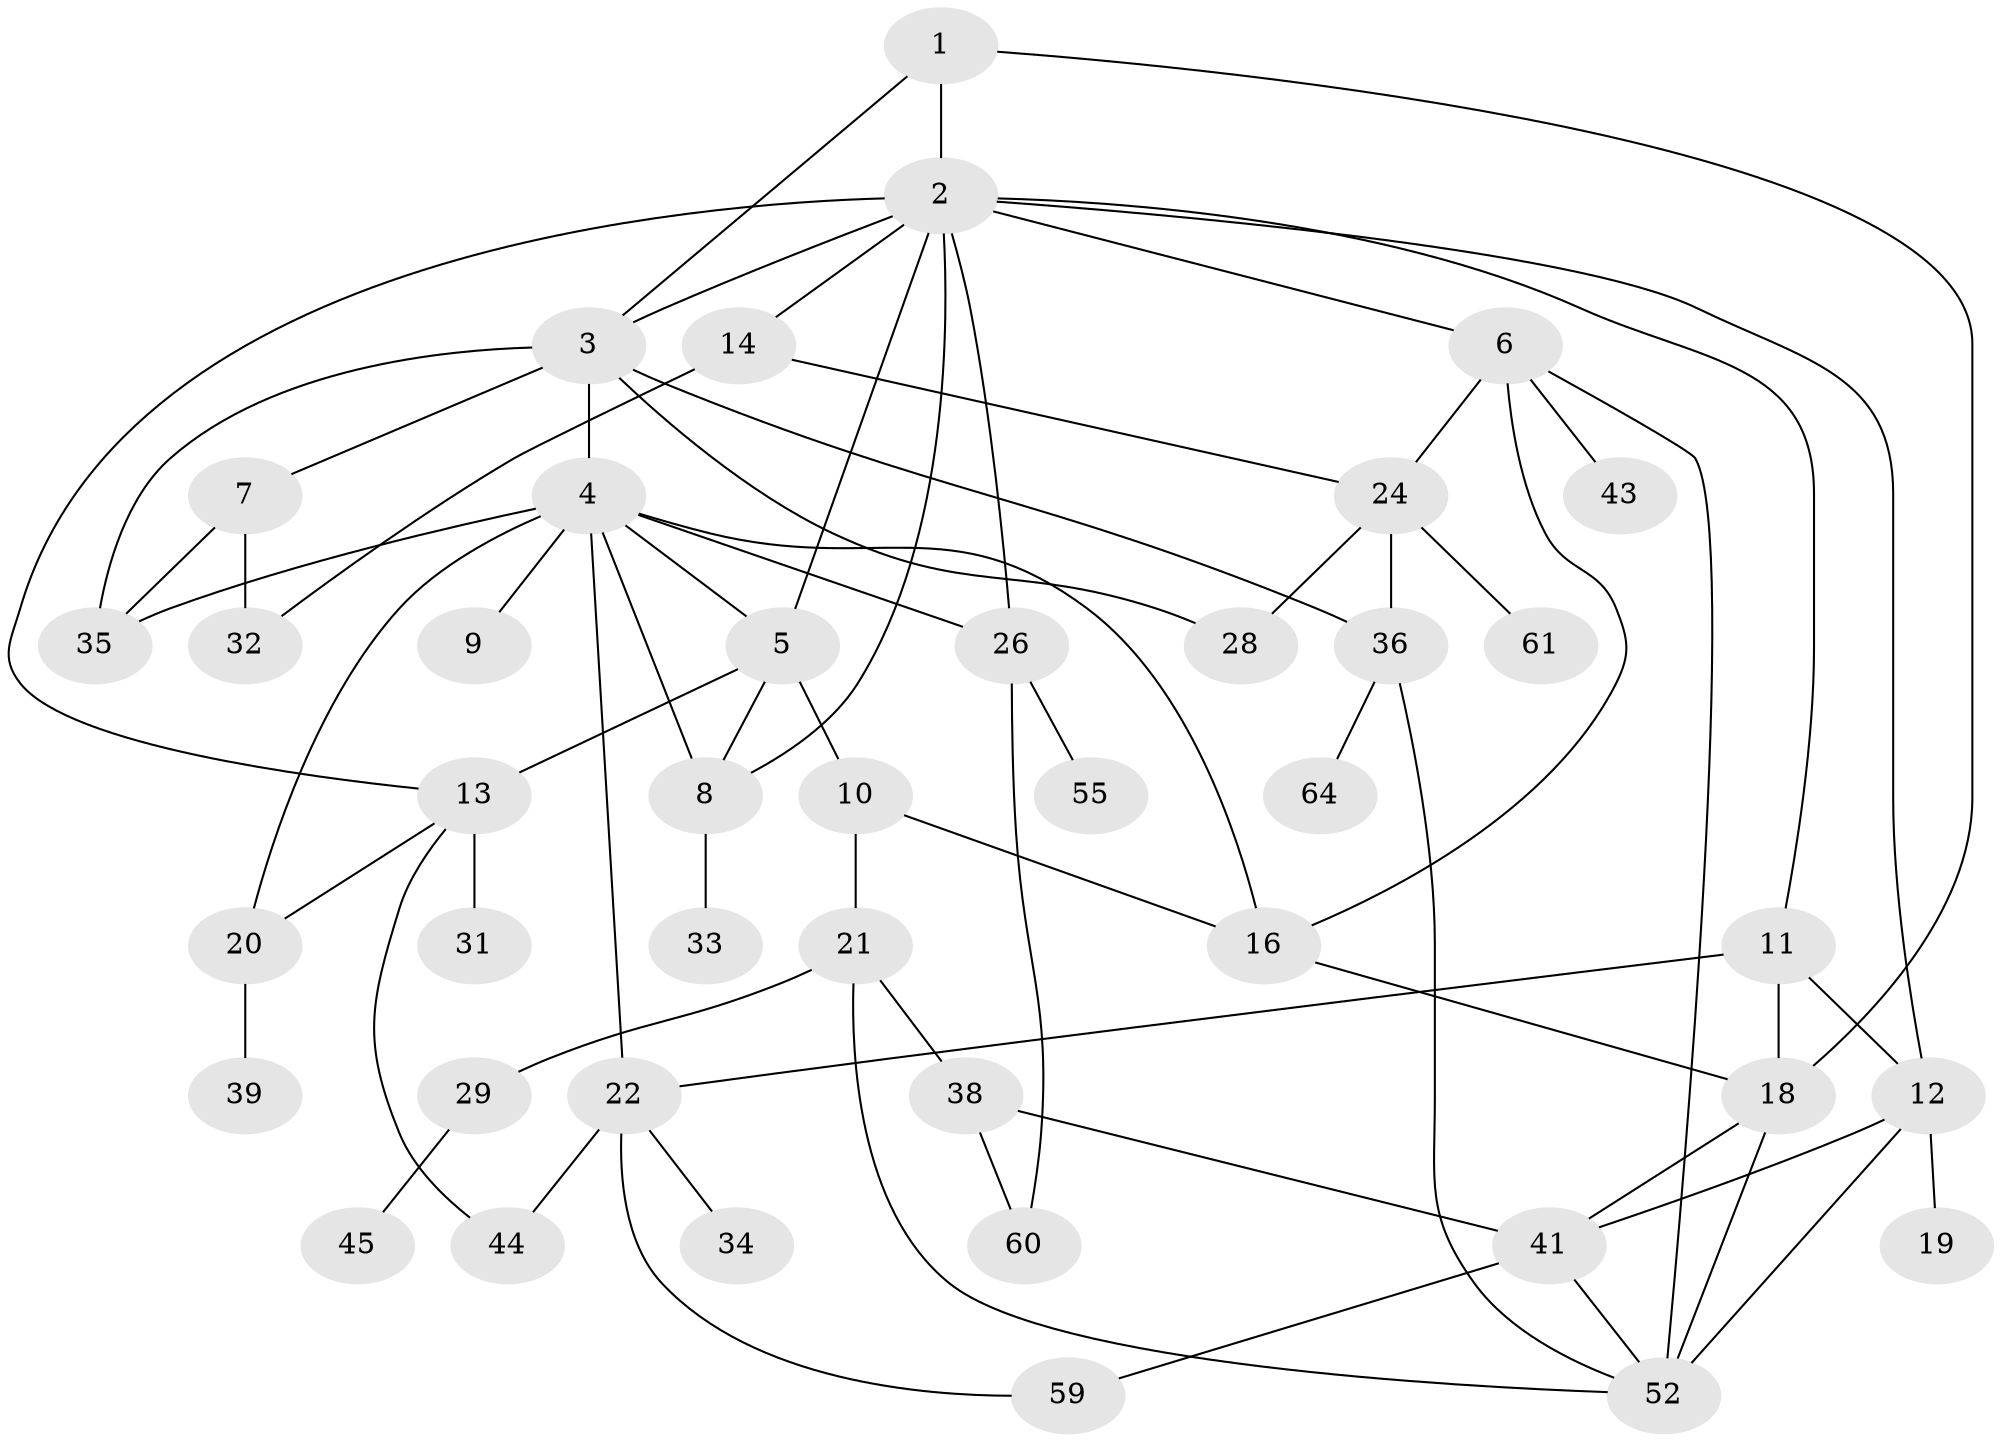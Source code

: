 // original degree distribution, {3: 0.21875, 10: 0.015625, 5: 0.09375, 8: 0.015625, 2: 0.234375, 4: 0.1875, 1: 0.21875, 6: 0.015625}
// Generated by graph-tools (version 1.1) at 2025/41/03/06/25 10:41:29]
// undirected, 42 vertices, 70 edges
graph export_dot {
graph [start="1"]
  node [color=gray90,style=filled];
  1 [super="+25"];
  2 [super="+51"];
  3 [super="+30"];
  4 [super="+40"];
  5 [super="+56"];
  6 [super="+37"];
  7 [super="+23"];
  8 [super="+57"];
  9;
  10;
  11;
  12 [super="+15"];
  13 [super="+17"];
  14 [super="+53"];
  16;
  18 [super="+47"];
  19;
  20;
  21 [super="+27"];
  22 [super="+54"];
  24;
  26 [super="+63"];
  28 [super="+50"];
  29;
  31;
  32;
  33;
  34 [super="+49"];
  35;
  36 [super="+42"];
  38;
  39 [super="+46"];
  41 [super="+62"];
  43;
  44 [super="+48"];
  45;
  52 [super="+58"];
  55;
  59;
  60;
  61;
  64;
  1 -- 2;
  1 -- 18;
  1 -- 3;
  2 -- 3;
  2 -- 6;
  2 -- 8;
  2 -- 11;
  2 -- 12;
  2 -- 13;
  2 -- 14;
  2 -- 26;
  2 -- 5;
  3 -- 4;
  3 -- 7;
  3 -- 36;
  3 -- 28;
  3 -- 35;
  4 -- 5;
  4 -- 9;
  4 -- 22;
  4 -- 26;
  4 -- 35;
  4 -- 20;
  4 -- 8;
  4 -- 16;
  5 -- 10;
  5 -- 13;
  5 -- 8;
  6 -- 16;
  6 -- 52;
  6 -- 24;
  6 -- 43;
  7 -- 32;
  7 -- 35;
  8 -- 33;
  10 -- 16;
  10 -- 21;
  11 -- 18;
  11 -- 12;
  11 -- 22;
  12 -- 41 [weight=2];
  12 -- 19;
  12 -- 52;
  13 -- 31;
  13 -- 44;
  13 -- 20;
  14 -- 24;
  14 -- 32;
  16 -- 18;
  18 -- 52 [weight=2];
  18 -- 41;
  20 -- 39;
  21 -- 29;
  21 -- 52;
  21 -- 38;
  22 -- 34;
  22 -- 59;
  22 -- 44;
  24 -- 28;
  24 -- 36;
  24 -- 61;
  26 -- 55;
  26 -- 60;
  29 -- 45;
  36 -- 64;
  36 -- 52;
  38 -- 41;
  38 -- 60;
  41 -- 59;
  41 -- 52;
}

